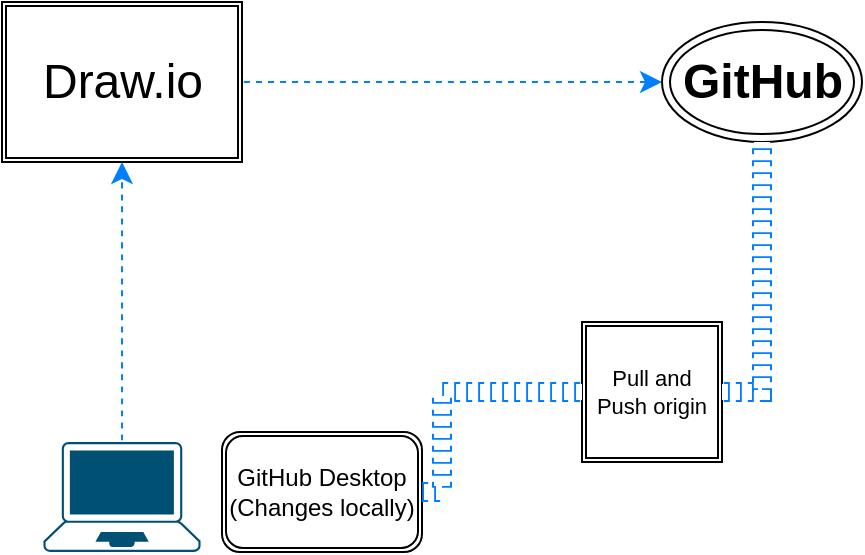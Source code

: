 <mxfile version="24.6.3" type="github">
  <diagram name="Page-1" id="WkjME66y32wmrguLPD_M">
    <mxGraphModel dx="1050" dy="679" grid="1" gridSize="10" guides="1" tooltips="1" connect="1" arrows="1" fold="1" page="1" pageScale="1" pageWidth="850" pageHeight="1100" math="0" shadow="0">
      <root>
        <mxCell id="0" />
        <mxCell id="1" parent="0" />
        <mxCell id="5ANDzcUX7zVS4qEplpSN-1" value="" style="shape=ext;double=1;rounded=0;whiteSpace=wrap;html=1;" vertex="1" parent="1">
          <mxGeometry x="70" y="160" width="120" height="80" as="geometry" />
        </mxCell>
        <mxCell id="5ANDzcUX7zVS4qEplpSN-2" value="&lt;span style=&quot;font-weight: normal;&quot;&gt;Draw.io&lt;/span&gt;" style="text;strokeColor=none;fillColor=none;html=1;fontSize=24;fontStyle=1;verticalAlign=middle;align=center;" vertex="1" parent="1">
          <mxGeometry x="80" y="180" width="100" height="40" as="geometry" />
        </mxCell>
        <mxCell id="5ANDzcUX7zVS4qEplpSN-4" value="" style="ellipse;shape=doubleEllipse;whiteSpace=wrap;html=1;" vertex="1" parent="1">
          <mxGeometry x="400" y="170" width="100" height="60" as="geometry" />
        </mxCell>
        <mxCell id="5ANDzcUX7zVS4qEplpSN-5" value="GitHub" style="text;strokeColor=none;fillColor=none;html=1;fontSize=24;fontStyle=1;verticalAlign=middle;align=center;" vertex="1" parent="1">
          <mxGeometry x="400" y="180" width="100" height="40" as="geometry" />
        </mxCell>
        <mxCell id="5ANDzcUX7zVS4qEplpSN-6" value="" style="points=[[0.13,0.02,0],[0.5,0,0],[0.87,0.02,0],[0.885,0.4,0],[0.985,0.985,0],[0.5,1,0],[0.015,0.985,0],[0.115,0.4,0]];verticalLabelPosition=bottom;sketch=0;html=1;verticalAlign=top;aspect=fixed;align=center;pointerEvents=1;shape=mxgraph.cisco19.laptop;fillColor=#005073;strokeColor=none;" vertex="1" parent="1">
          <mxGeometry x="90.71" y="380" width="78.57" height="55" as="geometry" />
        </mxCell>
        <mxCell id="5ANDzcUX7zVS4qEplpSN-8" value="GitHub Desktop&lt;div&gt;(Changes locally)&lt;/div&gt;" style="shape=ext;double=1;rounded=1;whiteSpace=wrap;html=1;" vertex="1" parent="1">
          <mxGeometry x="180" y="375" width="100" height="60" as="geometry" />
        </mxCell>
        <mxCell id="5ANDzcUX7zVS4qEplpSN-13" value="" style="endArrow=classic;html=1;rounded=0;endSize=8;startSize=8;exitX=0.5;exitY=0;exitDx=0;exitDy=0;exitPerimeter=0;entryX=0.5;entryY=1;entryDx=0;entryDy=0;orthogonalLoop=0;jumpStyle=none;edgeStyle=orthogonalEdgeStyle;curved=1;dashed=1;strokeColor=#007FFF;flowAnimation=1;" edge="1" parent="1" source="5ANDzcUX7zVS4qEplpSN-6" target="5ANDzcUX7zVS4qEplpSN-1">
          <mxGeometry width="50" height="50" relative="1" as="geometry">
            <mxPoint x="400" y="380" as="sourcePoint" />
            <mxPoint x="450" y="330" as="targetPoint" />
            <Array as="points" />
          </mxGeometry>
        </mxCell>
        <mxCell id="5ANDzcUX7zVS4qEplpSN-17" value="" style="edgeStyle=orthogonalEdgeStyle;endArrow=classic;html=1;curved=1;rounded=0;endSize=8;startSize=8;exitX=1;exitY=0.5;exitDx=0;exitDy=0;dashed=1;strokeColor=#007FFF;align=center;verticalAlign=middle;fontFamily=Helvetica;fontSize=11;fontColor=default;labelBackgroundColor=default;jumpStyle=none;flowAnimation=1;" edge="1" parent="1" source="5ANDzcUX7zVS4qEplpSN-1">
          <mxGeometry width="50" height="50" relative="1" as="geometry">
            <mxPoint x="400" y="380" as="sourcePoint" />
            <mxPoint x="400" y="200" as="targetPoint" />
          </mxGeometry>
        </mxCell>
        <mxCell id="5ANDzcUX7zVS4qEplpSN-18" value="Pull and Push origin" style="shape=ext;double=1;whiteSpace=wrap;html=1;aspect=fixed;fontFamily=Helvetica;fontSize=11;fontColor=default;labelBackgroundColor=default;" vertex="1" parent="1">
          <mxGeometry x="360" y="320" width="70" height="70" as="geometry" />
        </mxCell>
        <mxCell id="5ANDzcUX7zVS4qEplpSN-19" value="" style="shape=filledEdge;curved=0;rounded=0;fixDash=1;endArrow=none;strokeWidth=10;fillColor=#ffffff;edgeStyle=orthogonalEdgeStyle;html=1;dashed=1;strokeColor=#007FFF;align=center;verticalAlign=middle;fontFamily=Helvetica;fontSize=11;fontColor=default;labelBackgroundColor=default;jumpStyle=none;startSize=8;endSize=8;flowAnimation=1;entryX=0.5;entryY=1;entryDx=0;entryDy=0;exitX=1;exitY=0.5;exitDx=0;exitDy=0;" edge="1" parent="1" source="5ANDzcUX7zVS4qEplpSN-18" target="5ANDzcUX7zVS4qEplpSN-4">
          <mxGeometry width="60" height="40" relative="1" as="geometry">
            <mxPoint x="390" y="370" as="sourcePoint" />
            <mxPoint x="420" y="270" as="targetPoint" />
            <Array as="points">
              <mxPoint x="450" y="355" />
            </Array>
          </mxGeometry>
        </mxCell>
        <mxCell id="5ANDzcUX7zVS4qEplpSN-20" value="" style="shape=filledEdge;curved=0;rounded=0;fixDash=1;endArrow=none;strokeWidth=10;fillColor=#ffffff;edgeStyle=orthogonalEdgeStyle;html=1;dashed=1;strokeColor=#007FFF;align=center;verticalAlign=middle;fontFamily=Helvetica;fontSize=11;fontColor=default;labelBackgroundColor=default;jumpStyle=none;startSize=8;endSize=8;flowAnimation=1;entryX=1;entryY=0.5;entryDx=0;entryDy=0;exitX=0;exitY=0.5;exitDx=0;exitDy=0;" edge="1" parent="1" source="5ANDzcUX7zVS4qEplpSN-18" target="5ANDzcUX7zVS4qEplpSN-8">
          <mxGeometry width="60" height="40" relative="1" as="geometry">
            <mxPoint x="380" y="420" as="sourcePoint" />
            <mxPoint x="530" y="310" as="targetPoint" />
            <Array as="points">
              <mxPoint x="290" y="355" />
            </Array>
          </mxGeometry>
        </mxCell>
      </root>
    </mxGraphModel>
  </diagram>
</mxfile>
